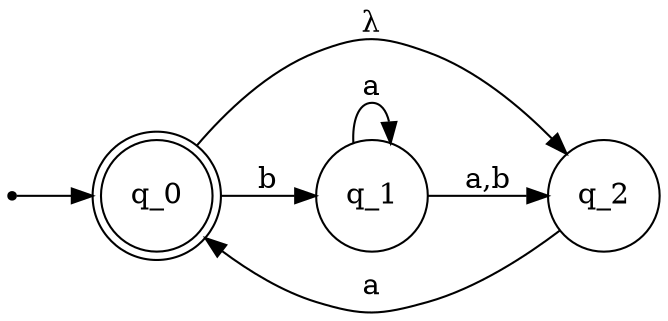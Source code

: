 digraph nfa_7 {
	rankdir=LR;
	size="8,5"
	node [shape=point]; qi
	node [shape=doublecircle]; q_0;
	node [shape=circle]
	qi -> q_0
	q_0 -> q_2 [label="λ"];
	q_2 -> q_0 [label="a"];
	q_0 -> q_1 [label="b"];
	q_1 -> q_2 [label="a,b"];
	q_1 -> q_1 [label="a"];
}

